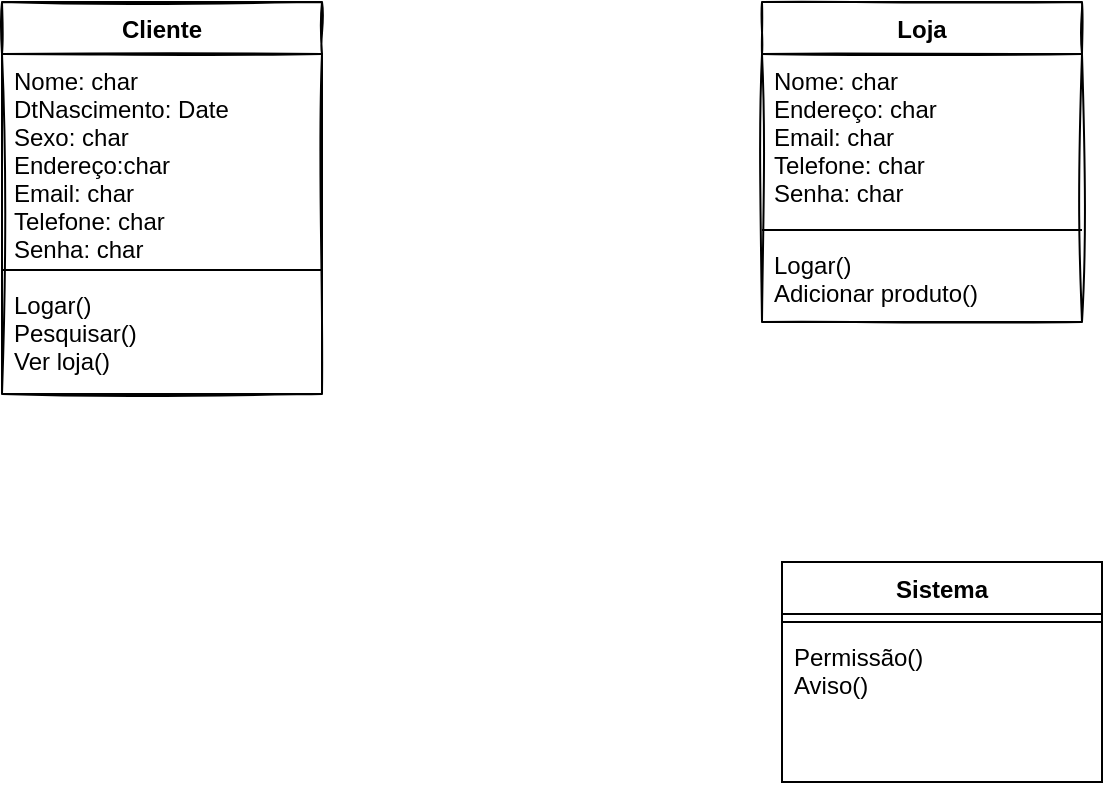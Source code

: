 <mxfile version="17.4.0" type="github"><diagram id="xgzncfWnx3s0OQ82d2pa" name="Page-1"><mxGraphModel dx="942" dy="652" grid="1" gridSize="10" guides="1" tooltips="1" connect="1" arrows="1" fold="1" page="1" pageScale="1" pageWidth="827" pageHeight="1169" math="0" shadow="0"><root><mxCell id="0"/><mxCell id="1" parent="0"/><mxCell id="irXTA_qScmNvMdL2__Yc-13" value="Cliente" style="swimlane;fontStyle=1;align=center;verticalAlign=top;childLayout=stackLayout;horizontal=1;startSize=26;horizontalStack=0;resizeParent=1;resizeParentMax=0;resizeLast=0;collapsible=1;marginBottom=0;sketch=1;" vertex="1" parent="1"><mxGeometry x="140" y="100" width="160" height="196" as="geometry"/></mxCell><mxCell id="irXTA_qScmNvMdL2__Yc-14" value="Nome: char&#10;DtNascimento: Date&#10;Sexo: char&#10;Endereço:char&#10;Email: char&#10;Telefone: char&#10;Senha: char&#10;" style="text;strokeColor=none;fillColor=none;align=left;verticalAlign=top;spacingLeft=4;spacingRight=4;overflow=hidden;rotatable=0;points=[[0,0.5],[1,0.5]];portConstraint=eastwest;" vertex="1" parent="irXTA_qScmNvMdL2__Yc-13"><mxGeometry y="26" width="160" height="104" as="geometry"/></mxCell><mxCell id="irXTA_qScmNvMdL2__Yc-15" value="" style="line;strokeWidth=1;fillColor=none;align=left;verticalAlign=middle;spacingTop=-1;spacingLeft=3;spacingRight=3;rotatable=0;labelPosition=right;points=[];portConstraint=eastwest;" vertex="1" parent="irXTA_qScmNvMdL2__Yc-13"><mxGeometry y="130" width="160" height="8" as="geometry"/></mxCell><mxCell id="irXTA_qScmNvMdL2__Yc-16" value="Logar()&#10;Pesquisar()&#10;Ver loja()&#10;" style="text;strokeColor=none;fillColor=none;align=left;verticalAlign=top;spacingLeft=4;spacingRight=4;overflow=hidden;rotatable=0;points=[[0,0.5],[1,0.5]];portConstraint=eastwest;" vertex="1" parent="irXTA_qScmNvMdL2__Yc-13"><mxGeometry y="138" width="160" height="58" as="geometry"/></mxCell><mxCell id="irXTA_qScmNvMdL2__Yc-21" value="Sistema" style="swimlane;fontStyle=1;align=center;verticalAlign=top;childLayout=stackLayout;horizontal=1;startSize=26;horizontalStack=0;resizeParent=1;resizeParentMax=0;resizeLast=0;collapsible=1;marginBottom=0;" vertex="1" parent="1"><mxGeometry x="530" y="380" width="160" height="110" as="geometry"/></mxCell><mxCell id="irXTA_qScmNvMdL2__Yc-23" value="" style="line;strokeWidth=1;fillColor=none;align=left;verticalAlign=middle;spacingTop=-1;spacingLeft=3;spacingRight=3;rotatable=0;labelPosition=right;points=[];portConstraint=eastwest;" vertex="1" parent="irXTA_qScmNvMdL2__Yc-21"><mxGeometry y="26" width="160" height="8" as="geometry"/></mxCell><mxCell id="irXTA_qScmNvMdL2__Yc-24" value="Permissão()&#10;Aviso()&#10;" style="text;strokeColor=none;fillColor=none;align=left;verticalAlign=top;spacingLeft=4;spacingRight=4;overflow=hidden;rotatable=0;points=[[0,0.5],[1,0.5]];portConstraint=eastwest;" vertex="1" parent="irXTA_qScmNvMdL2__Yc-21"><mxGeometry y="34" width="160" height="76" as="geometry"/></mxCell><mxCell id="irXTA_qScmNvMdL2__Yc-27" value="Loja" style="swimlane;fontStyle=1;align=center;verticalAlign=top;childLayout=stackLayout;horizontal=1;startSize=26;horizontalStack=0;resizeParent=1;resizeParentMax=0;resizeLast=0;collapsible=1;marginBottom=0;sketch=1;" vertex="1" parent="1"><mxGeometry x="520" y="100" width="160" height="160" as="geometry"/></mxCell><mxCell id="irXTA_qScmNvMdL2__Yc-28" value="Nome: char&#10;Endereço: char&#10;Email: char&#10;Telefone: char&#10;Senha: char&#10;" style="text;strokeColor=none;fillColor=none;align=left;verticalAlign=top;spacingLeft=4;spacingRight=4;overflow=hidden;rotatable=0;points=[[0,0.5],[1,0.5]];portConstraint=eastwest;" vertex="1" parent="irXTA_qScmNvMdL2__Yc-27"><mxGeometry y="26" width="160" height="84" as="geometry"/></mxCell><mxCell id="irXTA_qScmNvMdL2__Yc-29" value="" style="line;strokeWidth=1;fillColor=none;align=left;verticalAlign=middle;spacingTop=-1;spacingLeft=3;spacingRight=3;rotatable=0;labelPosition=right;points=[];portConstraint=eastwest;" vertex="1" parent="irXTA_qScmNvMdL2__Yc-27"><mxGeometry y="110" width="160" height="8" as="geometry"/></mxCell><mxCell id="irXTA_qScmNvMdL2__Yc-30" value="Logar()&#10;Adicionar produto()&#10;" style="text;strokeColor=none;fillColor=none;align=left;verticalAlign=top;spacingLeft=4;spacingRight=4;overflow=hidden;rotatable=0;points=[[0,0.5],[1,0.5]];portConstraint=eastwest;" vertex="1" parent="irXTA_qScmNvMdL2__Yc-27"><mxGeometry y="118" width="160" height="42" as="geometry"/></mxCell></root></mxGraphModel></diagram></mxfile>